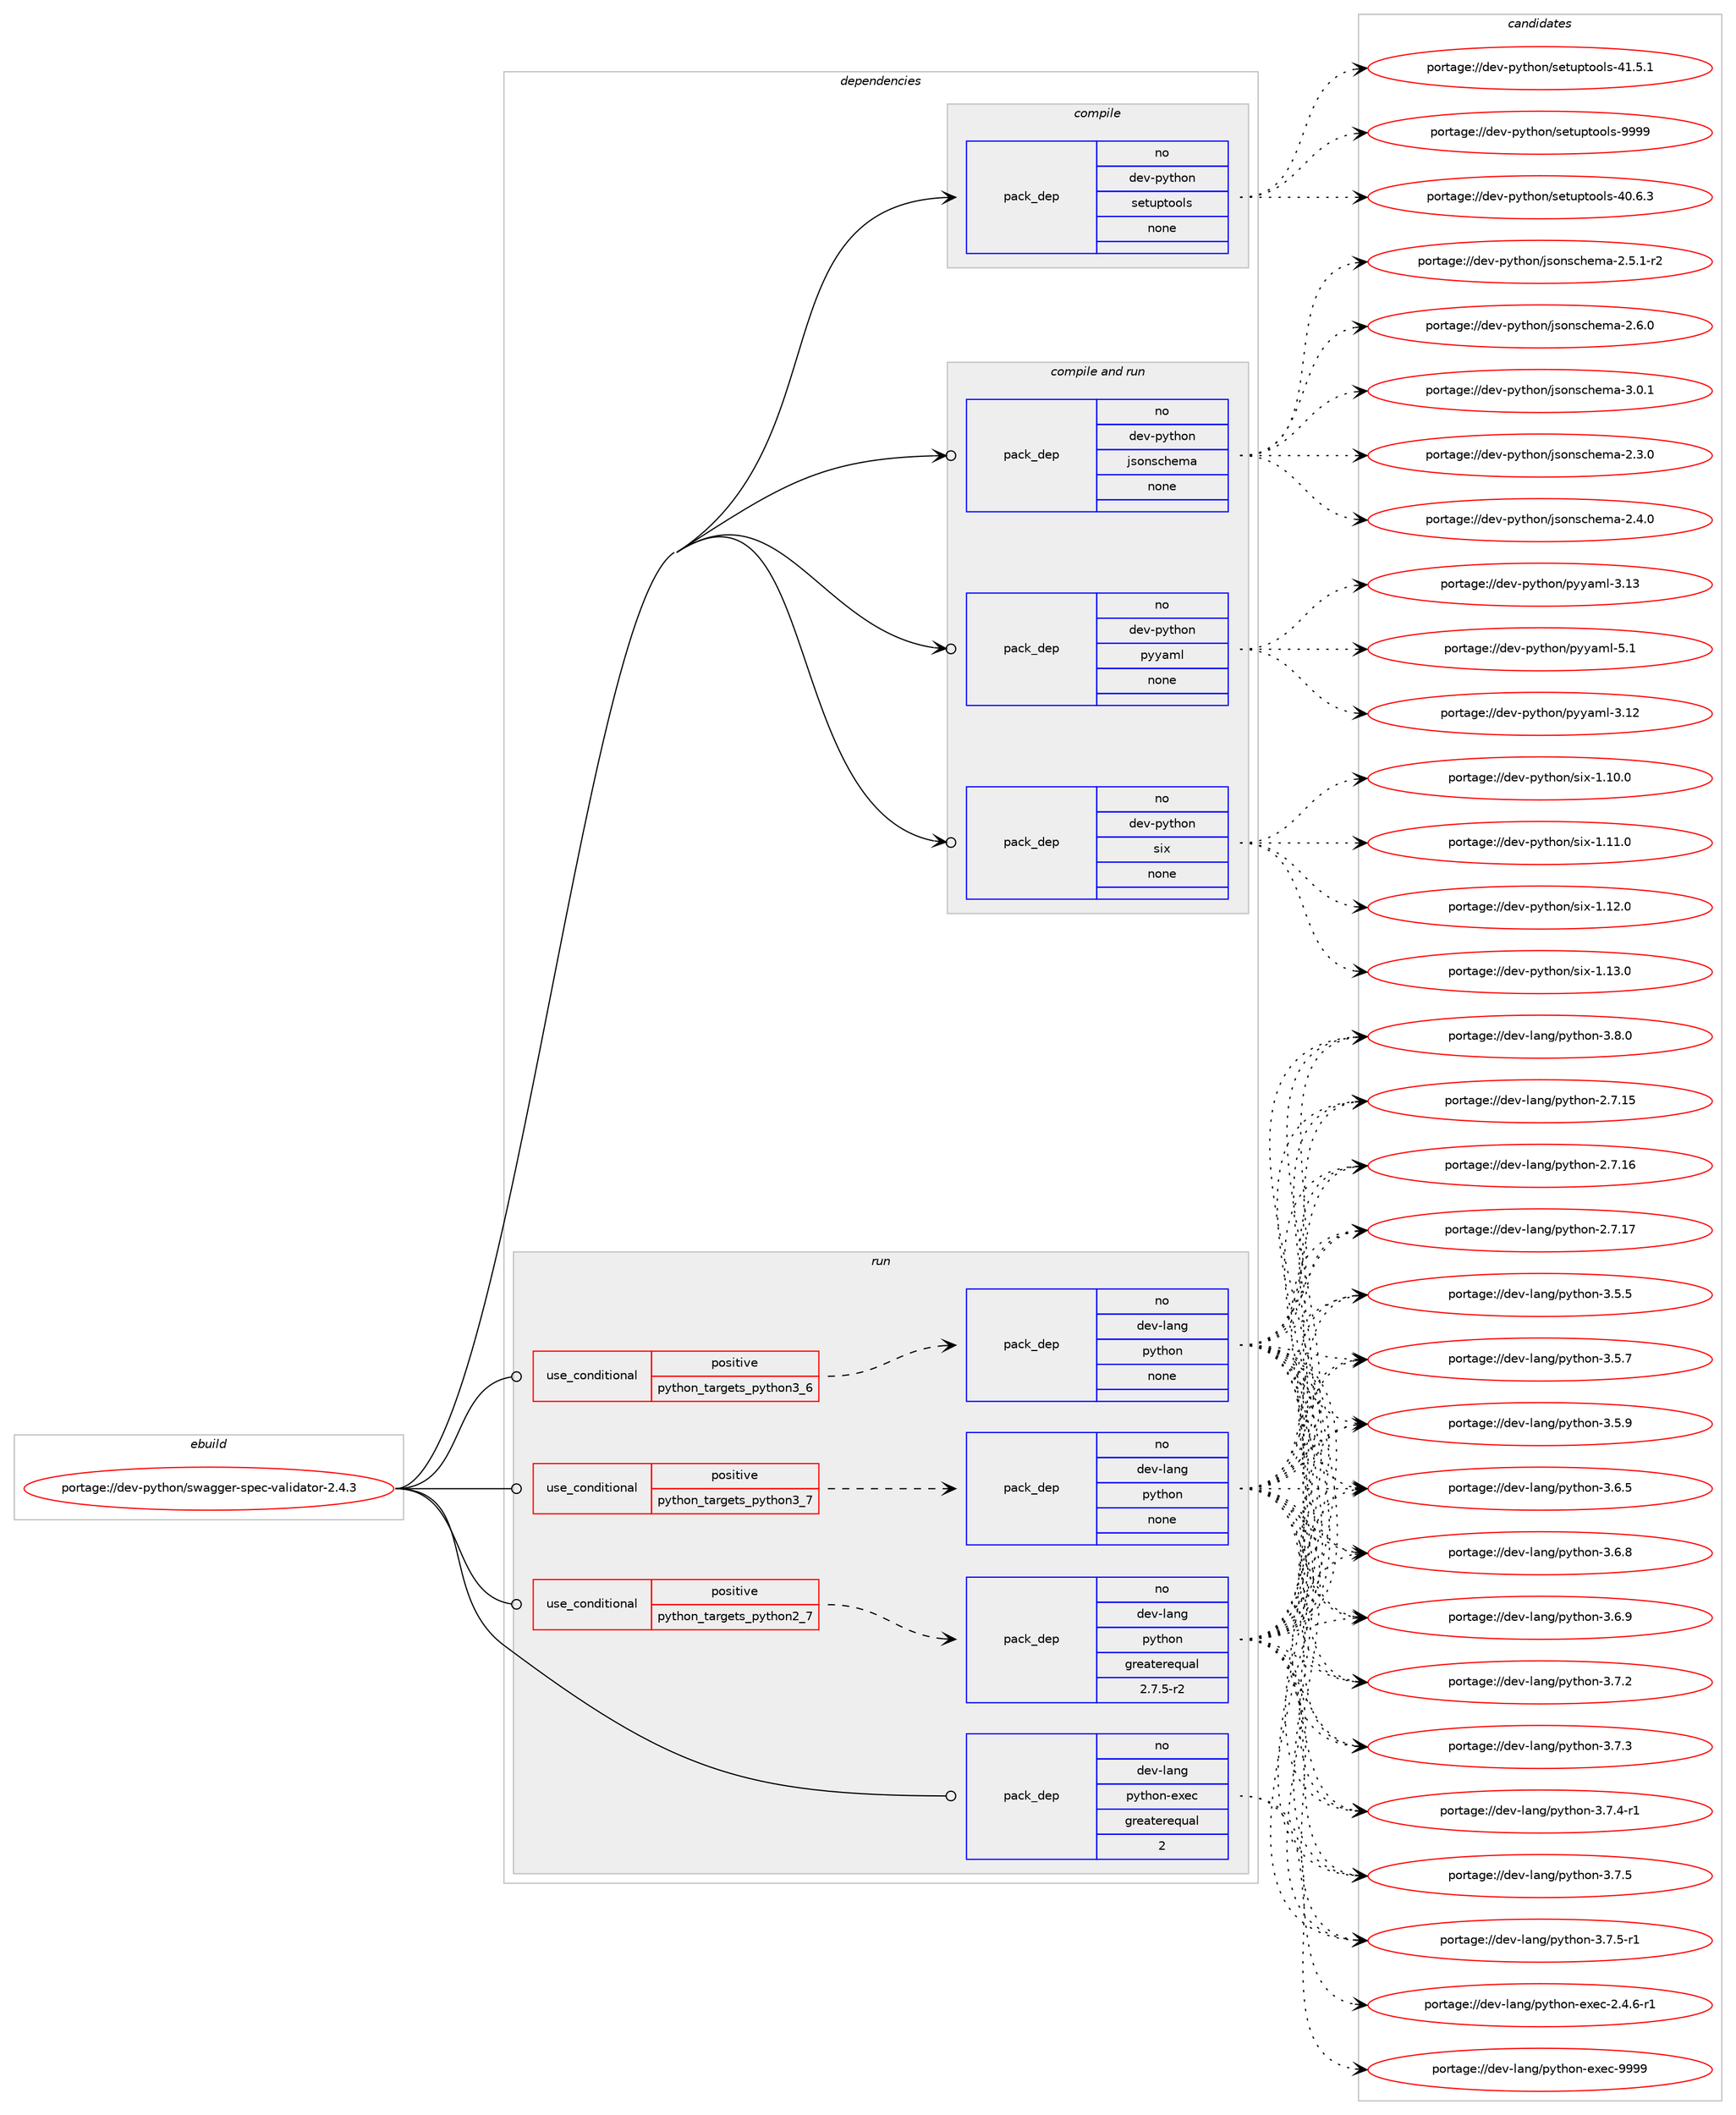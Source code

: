 digraph prolog {

# *************
# Graph options
# *************

newrank=true;
concentrate=true;
compound=true;
graph [rankdir=LR,fontname=Helvetica,fontsize=10,ranksep=1.5];#, ranksep=2.5, nodesep=0.2];
edge  [arrowhead=vee];
node  [fontname=Helvetica,fontsize=10];

# **********
# The ebuild
# **********

subgraph cluster_leftcol {
color=gray;
rank=same;
label=<<i>ebuild</i>>;
id [label="portage://dev-python/swagger-spec-validator-2.4.3", color=red, width=4, href="../dev-python/swagger-spec-validator-2.4.3.svg"];
}

# ****************
# The dependencies
# ****************

subgraph cluster_midcol {
color=gray;
label=<<i>dependencies</i>>;
subgraph cluster_compile {
fillcolor="#eeeeee";
style=filled;
label=<<i>compile</i>>;
subgraph pack131871 {
dependency174698 [label=<<TABLE BORDER="0" CELLBORDER="1" CELLSPACING="0" CELLPADDING="4" WIDTH="220"><TR><TD ROWSPAN="6" CELLPADDING="30">pack_dep</TD></TR><TR><TD WIDTH="110">no</TD></TR><TR><TD>dev-python</TD></TR><TR><TD>setuptools</TD></TR><TR><TD>none</TD></TR><TR><TD></TD></TR></TABLE>>, shape=none, color=blue];
}
id:e -> dependency174698:w [weight=20,style="solid",arrowhead="vee"];
}
subgraph cluster_compileandrun {
fillcolor="#eeeeee";
style=filled;
label=<<i>compile and run</i>>;
subgraph pack131872 {
dependency174699 [label=<<TABLE BORDER="0" CELLBORDER="1" CELLSPACING="0" CELLPADDING="4" WIDTH="220"><TR><TD ROWSPAN="6" CELLPADDING="30">pack_dep</TD></TR><TR><TD WIDTH="110">no</TD></TR><TR><TD>dev-python</TD></TR><TR><TD>jsonschema</TD></TR><TR><TD>none</TD></TR><TR><TD></TD></TR></TABLE>>, shape=none, color=blue];
}
id:e -> dependency174699:w [weight=20,style="solid",arrowhead="odotvee"];
subgraph pack131873 {
dependency174700 [label=<<TABLE BORDER="0" CELLBORDER="1" CELLSPACING="0" CELLPADDING="4" WIDTH="220"><TR><TD ROWSPAN="6" CELLPADDING="30">pack_dep</TD></TR><TR><TD WIDTH="110">no</TD></TR><TR><TD>dev-python</TD></TR><TR><TD>pyyaml</TD></TR><TR><TD>none</TD></TR><TR><TD></TD></TR></TABLE>>, shape=none, color=blue];
}
id:e -> dependency174700:w [weight=20,style="solid",arrowhead="odotvee"];
subgraph pack131874 {
dependency174701 [label=<<TABLE BORDER="0" CELLBORDER="1" CELLSPACING="0" CELLPADDING="4" WIDTH="220"><TR><TD ROWSPAN="6" CELLPADDING="30">pack_dep</TD></TR><TR><TD WIDTH="110">no</TD></TR><TR><TD>dev-python</TD></TR><TR><TD>six</TD></TR><TR><TD>none</TD></TR><TR><TD></TD></TR></TABLE>>, shape=none, color=blue];
}
id:e -> dependency174701:w [weight=20,style="solid",arrowhead="odotvee"];
}
subgraph cluster_run {
fillcolor="#eeeeee";
style=filled;
label=<<i>run</i>>;
subgraph cond39421 {
dependency174702 [label=<<TABLE BORDER="0" CELLBORDER="1" CELLSPACING="0" CELLPADDING="4"><TR><TD ROWSPAN="3" CELLPADDING="10">use_conditional</TD></TR><TR><TD>positive</TD></TR><TR><TD>python_targets_python2_7</TD></TR></TABLE>>, shape=none, color=red];
subgraph pack131875 {
dependency174703 [label=<<TABLE BORDER="0" CELLBORDER="1" CELLSPACING="0" CELLPADDING="4" WIDTH="220"><TR><TD ROWSPAN="6" CELLPADDING="30">pack_dep</TD></TR><TR><TD WIDTH="110">no</TD></TR><TR><TD>dev-lang</TD></TR><TR><TD>python</TD></TR><TR><TD>greaterequal</TD></TR><TR><TD>2.7.5-r2</TD></TR></TABLE>>, shape=none, color=blue];
}
dependency174702:e -> dependency174703:w [weight=20,style="dashed",arrowhead="vee"];
}
id:e -> dependency174702:w [weight=20,style="solid",arrowhead="odot"];
subgraph cond39422 {
dependency174704 [label=<<TABLE BORDER="0" CELLBORDER="1" CELLSPACING="0" CELLPADDING="4"><TR><TD ROWSPAN="3" CELLPADDING="10">use_conditional</TD></TR><TR><TD>positive</TD></TR><TR><TD>python_targets_python3_6</TD></TR></TABLE>>, shape=none, color=red];
subgraph pack131876 {
dependency174705 [label=<<TABLE BORDER="0" CELLBORDER="1" CELLSPACING="0" CELLPADDING="4" WIDTH="220"><TR><TD ROWSPAN="6" CELLPADDING="30">pack_dep</TD></TR><TR><TD WIDTH="110">no</TD></TR><TR><TD>dev-lang</TD></TR><TR><TD>python</TD></TR><TR><TD>none</TD></TR><TR><TD></TD></TR></TABLE>>, shape=none, color=blue];
}
dependency174704:e -> dependency174705:w [weight=20,style="dashed",arrowhead="vee"];
}
id:e -> dependency174704:w [weight=20,style="solid",arrowhead="odot"];
subgraph cond39423 {
dependency174706 [label=<<TABLE BORDER="0" CELLBORDER="1" CELLSPACING="0" CELLPADDING="4"><TR><TD ROWSPAN="3" CELLPADDING="10">use_conditional</TD></TR><TR><TD>positive</TD></TR><TR><TD>python_targets_python3_7</TD></TR></TABLE>>, shape=none, color=red];
subgraph pack131877 {
dependency174707 [label=<<TABLE BORDER="0" CELLBORDER="1" CELLSPACING="0" CELLPADDING="4" WIDTH="220"><TR><TD ROWSPAN="6" CELLPADDING="30">pack_dep</TD></TR><TR><TD WIDTH="110">no</TD></TR><TR><TD>dev-lang</TD></TR><TR><TD>python</TD></TR><TR><TD>none</TD></TR><TR><TD></TD></TR></TABLE>>, shape=none, color=blue];
}
dependency174706:e -> dependency174707:w [weight=20,style="dashed",arrowhead="vee"];
}
id:e -> dependency174706:w [weight=20,style="solid",arrowhead="odot"];
subgraph pack131878 {
dependency174708 [label=<<TABLE BORDER="0" CELLBORDER="1" CELLSPACING="0" CELLPADDING="4" WIDTH="220"><TR><TD ROWSPAN="6" CELLPADDING="30">pack_dep</TD></TR><TR><TD WIDTH="110">no</TD></TR><TR><TD>dev-lang</TD></TR><TR><TD>python-exec</TD></TR><TR><TD>greaterequal</TD></TR><TR><TD>2</TD></TR></TABLE>>, shape=none, color=blue];
}
id:e -> dependency174708:w [weight=20,style="solid",arrowhead="odot"];
}
}

# **************
# The candidates
# **************

subgraph cluster_choices {
rank=same;
color=gray;
label=<<i>candidates</i>>;

subgraph choice131871 {
color=black;
nodesep=1;
choiceportage100101118451121211161041111104711510111611711211611111110811545524846544651 [label="portage://dev-python/setuptools-40.6.3", color=red, width=4,href="../dev-python/setuptools-40.6.3.svg"];
choiceportage100101118451121211161041111104711510111611711211611111110811545524946534649 [label="portage://dev-python/setuptools-41.5.1", color=red, width=4,href="../dev-python/setuptools-41.5.1.svg"];
choiceportage10010111845112121116104111110471151011161171121161111111081154557575757 [label="portage://dev-python/setuptools-9999", color=red, width=4,href="../dev-python/setuptools-9999.svg"];
dependency174698:e -> choiceportage100101118451121211161041111104711510111611711211611111110811545524846544651:w [style=dotted,weight="100"];
dependency174698:e -> choiceportage100101118451121211161041111104711510111611711211611111110811545524946534649:w [style=dotted,weight="100"];
dependency174698:e -> choiceportage10010111845112121116104111110471151011161171121161111111081154557575757:w [style=dotted,weight="100"];
}
subgraph choice131872 {
color=black;
nodesep=1;
choiceportage10010111845112121116104111110471061151111101159910410110997455046514648 [label="portage://dev-python/jsonschema-2.3.0", color=red, width=4,href="../dev-python/jsonschema-2.3.0.svg"];
choiceportage10010111845112121116104111110471061151111101159910410110997455046524648 [label="portage://dev-python/jsonschema-2.4.0", color=red, width=4,href="../dev-python/jsonschema-2.4.0.svg"];
choiceportage100101118451121211161041111104710611511111011599104101109974550465346494511450 [label="portage://dev-python/jsonschema-2.5.1-r2", color=red, width=4,href="../dev-python/jsonschema-2.5.1-r2.svg"];
choiceportage10010111845112121116104111110471061151111101159910410110997455046544648 [label="portage://dev-python/jsonschema-2.6.0", color=red, width=4,href="../dev-python/jsonschema-2.6.0.svg"];
choiceportage10010111845112121116104111110471061151111101159910410110997455146484649 [label="portage://dev-python/jsonschema-3.0.1", color=red, width=4,href="../dev-python/jsonschema-3.0.1.svg"];
dependency174699:e -> choiceportage10010111845112121116104111110471061151111101159910410110997455046514648:w [style=dotted,weight="100"];
dependency174699:e -> choiceportage10010111845112121116104111110471061151111101159910410110997455046524648:w [style=dotted,weight="100"];
dependency174699:e -> choiceportage100101118451121211161041111104710611511111011599104101109974550465346494511450:w [style=dotted,weight="100"];
dependency174699:e -> choiceportage10010111845112121116104111110471061151111101159910410110997455046544648:w [style=dotted,weight="100"];
dependency174699:e -> choiceportage10010111845112121116104111110471061151111101159910410110997455146484649:w [style=dotted,weight="100"];
}
subgraph choice131873 {
color=black;
nodesep=1;
choiceportage1001011184511212111610411111047112121121971091084551464950 [label="portage://dev-python/pyyaml-3.12", color=red, width=4,href="../dev-python/pyyaml-3.12.svg"];
choiceportage1001011184511212111610411111047112121121971091084551464951 [label="portage://dev-python/pyyaml-3.13", color=red, width=4,href="../dev-python/pyyaml-3.13.svg"];
choiceportage10010111845112121116104111110471121211219710910845534649 [label="portage://dev-python/pyyaml-5.1", color=red, width=4,href="../dev-python/pyyaml-5.1.svg"];
dependency174700:e -> choiceportage1001011184511212111610411111047112121121971091084551464950:w [style=dotted,weight="100"];
dependency174700:e -> choiceportage1001011184511212111610411111047112121121971091084551464951:w [style=dotted,weight="100"];
dependency174700:e -> choiceportage10010111845112121116104111110471121211219710910845534649:w [style=dotted,weight="100"];
}
subgraph choice131874 {
color=black;
nodesep=1;
choiceportage100101118451121211161041111104711510512045494649484648 [label="portage://dev-python/six-1.10.0", color=red, width=4,href="../dev-python/six-1.10.0.svg"];
choiceportage100101118451121211161041111104711510512045494649494648 [label="portage://dev-python/six-1.11.0", color=red, width=4,href="../dev-python/six-1.11.0.svg"];
choiceportage100101118451121211161041111104711510512045494649504648 [label="portage://dev-python/six-1.12.0", color=red, width=4,href="../dev-python/six-1.12.0.svg"];
choiceportage100101118451121211161041111104711510512045494649514648 [label="portage://dev-python/six-1.13.0", color=red, width=4,href="../dev-python/six-1.13.0.svg"];
dependency174701:e -> choiceportage100101118451121211161041111104711510512045494649484648:w [style=dotted,weight="100"];
dependency174701:e -> choiceportage100101118451121211161041111104711510512045494649494648:w [style=dotted,weight="100"];
dependency174701:e -> choiceportage100101118451121211161041111104711510512045494649504648:w [style=dotted,weight="100"];
dependency174701:e -> choiceportage100101118451121211161041111104711510512045494649514648:w [style=dotted,weight="100"];
}
subgraph choice131875 {
color=black;
nodesep=1;
choiceportage10010111845108971101034711212111610411111045504655464953 [label="portage://dev-lang/python-2.7.15", color=red, width=4,href="../dev-lang/python-2.7.15.svg"];
choiceportage10010111845108971101034711212111610411111045504655464954 [label="portage://dev-lang/python-2.7.16", color=red, width=4,href="../dev-lang/python-2.7.16.svg"];
choiceportage10010111845108971101034711212111610411111045504655464955 [label="portage://dev-lang/python-2.7.17", color=red, width=4,href="../dev-lang/python-2.7.17.svg"];
choiceportage100101118451089711010347112121116104111110455146534653 [label="portage://dev-lang/python-3.5.5", color=red, width=4,href="../dev-lang/python-3.5.5.svg"];
choiceportage100101118451089711010347112121116104111110455146534655 [label="portage://dev-lang/python-3.5.7", color=red, width=4,href="../dev-lang/python-3.5.7.svg"];
choiceportage100101118451089711010347112121116104111110455146534657 [label="portage://dev-lang/python-3.5.9", color=red, width=4,href="../dev-lang/python-3.5.9.svg"];
choiceportage100101118451089711010347112121116104111110455146544653 [label="portage://dev-lang/python-3.6.5", color=red, width=4,href="../dev-lang/python-3.6.5.svg"];
choiceportage100101118451089711010347112121116104111110455146544656 [label="portage://dev-lang/python-3.6.8", color=red, width=4,href="../dev-lang/python-3.6.8.svg"];
choiceportage100101118451089711010347112121116104111110455146544657 [label="portage://dev-lang/python-3.6.9", color=red, width=4,href="../dev-lang/python-3.6.9.svg"];
choiceportage100101118451089711010347112121116104111110455146554650 [label="portage://dev-lang/python-3.7.2", color=red, width=4,href="../dev-lang/python-3.7.2.svg"];
choiceportage100101118451089711010347112121116104111110455146554651 [label="portage://dev-lang/python-3.7.3", color=red, width=4,href="../dev-lang/python-3.7.3.svg"];
choiceportage1001011184510897110103471121211161041111104551465546524511449 [label="portage://dev-lang/python-3.7.4-r1", color=red, width=4,href="../dev-lang/python-3.7.4-r1.svg"];
choiceportage100101118451089711010347112121116104111110455146554653 [label="portage://dev-lang/python-3.7.5", color=red, width=4,href="../dev-lang/python-3.7.5.svg"];
choiceportage1001011184510897110103471121211161041111104551465546534511449 [label="portage://dev-lang/python-3.7.5-r1", color=red, width=4,href="../dev-lang/python-3.7.5-r1.svg"];
choiceportage100101118451089711010347112121116104111110455146564648 [label="portage://dev-lang/python-3.8.0", color=red, width=4,href="../dev-lang/python-3.8.0.svg"];
dependency174703:e -> choiceportage10010111845108971101034711212111610411111045504655464953:w [style=dotted,weight="100"];
dependency174703:e -> choiceportage10010111845108971101034711212111610411111045504655464954:w [style=dotted,weight="100"];
dependency174703:e -> choiceportage10010111845108971101034711212111610411111045504655464955:w [style=dotted,weight="100"];
dependency174703:e -> choiceportage100101118451089711010347112121116104111110455146534653:w [style=dotted,weight="100"];
dependency174703:e -> choiceportage100101118451089711010347112121116104111110455146534655:w [style=dotted,weight="100"];
dependency174703:e -> choiceportage100101118451089711010347112121116104111110455146534657:w [style=dotted,weight="100"];
dependency174703:e -> choiceportage100101118451089711010347112121116104111110455146544653:w [style=dotted,weight="100"];
dependency174703:e -> choiceportage100101118451089711010347112121116104111110455146544656:w [style=dotted,weight="100"];
dependency174703:e -> choiceportage100101118451089711010347112121116104111110455146544657:w [style=dotted,weight="100"];
dependency174703:e -> choiceportage100101118451089711010347112121116104111110455146554650:w [style=dotted,weight="100"];
dependency174703:e -> choiceportage100101118451089711010347112121116104111110455146554651:w [style=dotted,weight="100"];
dependency174703:e -> choiceportage1001011184510897110103471121211161041111104551465546524511449:w [style=dotted,weight="100"];
dependency174703:e -> choiceportage100101118451089711010347112121116104111110455146554653:w [style=dotted,weight="100"];
dependency174703:e -> choiceportage1001011184510897110103471121211161041111104551465546534511449:w [style=dotted,weight="100"];
dependency174703:e -> choiceportage100101118451089711010347112121116104111110455146564648:w [style=dotted,weight="100"];
}
subgraph choice131876 {
color=black;
nodesep=1;
choiceportage10010111845108971101034711212111610411111045504655464953 [label="portage://dev-lang/python-2.7.15", color=red, width=4,href="../dev-lang/python-2.7.15.svg"];
choiceportage10010111845108971101034711212111610411111045504655464954 [label="portage://dev-lang/python-2.7.16", color=red, width=4,href="../dev-lang/python-2.7.16.svg"];
choiceportage10010111845108971101034711212111610411111045504655464955 [label="portage://dev-lang/python-2.7.17", color=red, width=4,href="../dev-lang/python-2.7.17.svg"];
choiceportage100101118451089711010347112121116104111110455146534653 [label="portage://dev-lang/python-3.5.5", color=red, width=4,href="../dev-lang/python-3.5.5.svg"];
choiceportage100101118451089711010347112121116104111110455146534655 [label="portage://dev-lang/python-3.5.7", color=red, width=4,href="../dev-lang/python-3.5.7.svg"];
choiceportage100101118451089711010347112121116104111110455146534657 [label="portage://dev-lang/python-3.5.9", color=red, width=4,href="../dev-lang/python-3.5.9.svg"];
choiceportage100101118451089711010347112121116104111110455146544653 [label="portage://dev-lang/python-3.6.5", color=red, width=4,href="../dev-lang/python-3.6.5.svg"];
choiceportage100101118451089711010347112121116104111110455146544656 [label="portage://dev-lang/python-3.6.8", color=red, width=4,href="../dev-lang/python-3.6.8.svg"];
choiceportage100101118451089711010347112121116104111110455146544657 [label="portage://dev-lang/python-3.6.9", color=red, width=4,href="../dev-lang/python-3.6.9.svg"];
choiceportage100101118451089711010347112121116104111110455146554650 [label="portage://dev-lang/python-3.7.2", color=red, width=4,href="../dev-lang/python-3.7.2.svg"];
choiceportage100101118451089711010347112121116104111110455146554651 [label="portage://dev-lang/python-3.7.3", color=red, width=4,href="../dev-lang/python-3.7.3.svg"];
choiceportage1001011184510897110103471121211161041111104551465546524511449 [label="portage://dev-lang/python-3.7.4-r1", color=red, width=4,href="../dev-lang/python-3.7.4-r1.svg"];
choiceportage100101118451089711010347112121116104111110455146554653 [label="portage://dev-lang/python-3.7.5", color=red, width=4,href="../dev-lang/python-3.7.5.svg"];
choiceportage1001011184510897110103471121211161041111104551465546534511449 [label="portage://dev-lang/python-3.7.5-r1", color=red, width=4,href="../dev-lang/python-3.7.5-r1.svg"];
choiceportage100101118451089711010347112121116104111110455146564648 [label="portage://dev-lang/python-3.8.0", color=red, width=4,href="../dev-lang/python-3.8.0.svg"];
dependency174705:e -> choiceportage10010111845108971101034711212111610411111045504655464953:w [style=dotted,weight="100"];
dependency174705:e -> choiceportage10010111845108971101034711212111610411111045504655464954:w [style=dotted,weight="100"];
dependency174705:e -> choiceportage10010111845108971101034711212111610411111045504655464955:w [style=dotted,weight="100"];
dependency174705:e -> choiceportage100101118451089711010347112121116104111110455146534653:w [style=dotted,weight="100"];
dependency174705:e -> choiceportage100101118451089711010347112121116104111110455146534655:w [style=dotted,weight="100"];
dependency174705:e -> choiceportage100101118451089711010347112121116104111110455146534657:w [style=dotted,weight="100"];
dependency174705:e -> choiceportage100101118451089711010347112121116104111110455146544653:w [style=dotted,weight="100"];
dependency174705:e -> choiceportage100101118451089711010347112121116104111110455146544656:w [style=dotted,weight="100"];
dependency174705:e -> choiceportage100101118451089711010347112121116104111110455146544657:w [style=dotted,weight="100"];
dependency174705:e -> choiceportage100101118451089711010347112121116104111110455146554650:w [style=dotted,weight="100"];
dependency174705:e -> choiceportage100101118451089711010347112121116104111110455146554651:w [style=dotted,weight="100"];
dependency174705:e -> choiceportage1001011184510897110103471121211161041111104551465546524511449:w [style=dotted,weight="100"];
dependency174705:e -> choiceportage100101118451089711010347112121116104111110455146554653:w [style=dotted,weight="100"];
dependency174705:e -> choiceportage1001011184510897110103471121211161041111104551465546534511449:w [style=dotted,weight="100"];
dependency174705:e -> choiceportage100101118451089711010347112121116104111110455146564648:w [style=dotted,weight="100"];
}
subgraph choice131877 {
color=black;
nodesep=1;
choiceportage10010111845108971101034711212111610411111045504655464953 [label="portage://dev-lang/python-2.7.15", color=red, width=4,href="../dev-lang/python-2.7.15.svg"];
choiceportage10010111845108971101034711212111610411111045504655464954 [label="portage://dev-lang/python-2.7.16", color=red, width=4,href="../dev-lang/python-2.7.16.svg"];
choiceportage10010111845108971101034711212111610411111045504655464955 [label="portage://dev-lang/python-2.7.17", color=red, width=4,href="../dev-lang/python-2.7.17.svg"];
choiceportage100101118451089711010347112121116104111110455146534653 [label="portage://dev-lang/python-3.5.5", color=red, width=4,href="../dev-lang/python-3.5.5.svg"];
choiceportage100101118451089711010347112121116104111110455146534655 [label="portage://dev-lang/python-3.5.7", color=red, width=4,href="../dev-lang/python-3.5.7.svg"];
choiceportage100101118451089711010347112121116104111110455146534657 [label="portage://dev-lang/python-3.5.9", color=red, width=4,href="../dev-lang/python-3.5.9.svg"];
choiceportage100101118451089711010347112121116104111110455146544653 [label="portage://dev-lang/python-3.6.5", color=red, width=4,href="../dev-lang/python-3.6.5.svg"];
choiceportage100101118451089711010347112121116104111110455146544656 [label="portage://dev-lang/python-3.6.8", color=red, width=4,href="../dev-lang/python-3.6.8.svg"];
choiceportage100101118451089711010347112121116104111110455146544657 [label="portage://dev-lang/python-3.6.9", color=red, width=4,href="../dev-lang/python-3.6.9.svg"];
choiceportage100101118451089711010347112121116104111110455146554650 [label="portage://dev-lang/python-3.7.2", color=red, width=4,href="../dev-lang/python-3.7.2.svg"];
choiceportage100101118451089711010347112121116104111110455146554651 [label="portage://dev-lang/python-3.7.3", color=red, width=4,href="../dev-lang/python-3.7.3.svg"];
choiceportage1001011184510897110103471121211161041111104551465546524511449 [label="portage://dev-lang/python-3.7.4-r1", color=red, width=4,href="../dev-lang/python-3.7.4-r1.svg"];
choiceportage100101118451089711010347112121116104111110455146554653 [label="portage://dev-lang/python-3.7.5", color=red, width=4,href="../dev-lang/python-3.7.5.svg"];
choiceportage1001011184510897110103471121211161041111104551465546534511449 [label="portage://dev-lang/python-3.7.5-r1", color=red, width=4,href="../dev-lang/python-3.7.5-r1.svg"];
choiceportage100101118451089711010347112121116104111110455146564648 [label="portage://dev-lang/python-3.8.0", color=red, width=4,href="../dev-lang/python-3.8.0.svg"];
dependency174707:e -> choiceportage10010111845108971101034711212111610411111045504655464953:w [style=dotted,weight="100"];
dependency174707:e -> choiceportage10010111845108971101034711212111610411111045504655464954:w [style=dotted,weight="100"];
dependency174707:e -> choiceportage10010111845108971101034711212111610411111045504655464955:w [style=dotted,weight="100"];
dependency174707:e -> choiceportage100101118451089711010347112121116104111110455146534653:w [style=dotted,weight="100"];
dependency174707:e -> choiceportage100101118451089711010347112121116104111110455146534655:w [style=dotted,weight="100"];
dependency174707:e -> choiceportage100101118451089711010347112121116104111110455146534657:w [style=dotted,weight="100"];
dependency174707:e -> choiceportage100101118451089711010347112121116104111110455146544653:w [style=dotted,weight="100"];
dependency174707:e -> choiceportage100101118451089711010347112121116104111110455146544656:w [style=dotted,weight="100"];
dependency174707:e -> choiceportage100101118451089711010347112121116104111110455146544657:w [style=dotted,weight="100"];
dependency174707:e -> choiceportage100101118451089711010347112121116104111110455146554650:w [style=dotted,weight="100"];
dependency174707:e -> choiceportage100101118451089711010347112121116104111110455146554651:w [style=dotted,weight="100"];
dependency174707:e -> choiceportage1001011184510897110103471121211161041111104551465546524511449:w [style=dotted,weight="100"];
dependency174707:e -> choiceportage100101118451089711010347112121116104111110455146554653:w [style=dotted,weight="100"];
dependency174707:e -> choiceportage1001011184510897110103471121211161041111104551465546534511449:w [style=dotted,weight="100"];
dependency174707:e -> choiceportage100101118451089711010347112121116104111110455146564648:w [style=dotted,weight="100"];
}
subgraph choice131878 {
color=black;
nodesep=1;
choiceportage10010111845108971101034711212111610411111045101120101994550465246544511449 [label="portage://dev-lang/python-exec-2.4.6-r1", color=red, width=4,href="../dev-lang/python-exec-2.4.6-r1.svg"];
choiceportage10010111845108971101034711212111610411111045101120101994557575757 [label="portage://dev-lang/python-exec-9999", color=red, width=4,href="../dev-lang/python-exec-9999.svg"];
dependency174708:e -> choiceportage10010111845108971101034711212111610411111045101120101994550465246544511449:w [style=dotted,weight="100"];
dependency174708:e -> choiceportage10010111845108971101034711212111610411111045101120101994557575757:w [style=dotted,weight="100"];
}
}

}
